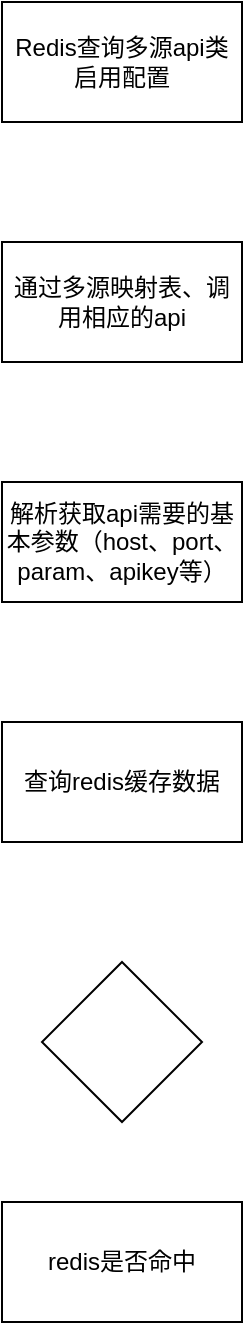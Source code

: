 <mxfile version="15.0.6" type="github">
  <diagram id="t8fjvD5pvAQtDdp1myQy" name="Page-1">
    <mxGraphModel dx="916" dy="540" grid="1" gridSize="10" guides="1" tooltips="1" connect="1" arrows="1" fold="1" page="1" pageScale="1" pageWidth="850" pageHeight="1100" math="0" shadow="0">
      <root>
        <mxCell id="0" />
        <mxCell id="1" parent="0" />
        <mxCell id="1uAjtqzWve0T70O8QY8r-1" value="Redis查询多源api类启用配置" style="rounded=0;whiteSpace=wrap;html=1;" vertex="1" parent="1">
          <mxGeometry x="360" y="240" width="120" height="60" as="geometry" />
        </mxCell>
        <mxCell id="1uAjtqzWve0T70O8QY8r-2" value="通过多源映射表、调用相应的api" style="rounded=0;whiteSpace=wrap;html=1;" vertex="1" parent="1">
          <mxGeometry x="360" y="360" width="120" height="60" as="geometry" />
        </mxCell>
        <mxCell id="1uAjtqzWve0T70O8QY8r-3" value="解析获取api需要的基本参数（host、port、param、apikey等）" style="rounded=0;whiteSpace=wrap;html=1;" vertex="1" parent="1">
          <mxGeometry x="360" y="480" width="120" height="60" as="geometry" />
        </mxCell>
        <mxCell id="1uAjtqzWve0T70O8QY8r-4" value="查询redis缓存数据" style="rounded=0;whiteSpace=wrap;html=1;" vertex="1" parent="1">
          <mxGeometry x="360" y="600" width="120" height="60" as="geometry" />
        </mxCell>
        <mxCell id="1uAjtqzWve0T70O8QY8r-6" value="redis是否命中" style="rounded=0;whiteSpace=wrap;html=1;" vertex="1" parent="1">
          <mxGeometry x="360" y="840" width="120" height="60" as="geometry" />
        </mxCell>
        <mxCell id="1uAjtqzWve0T70O8QY8r-8" value="" style="rhombus;whiteSpace=wrap;html=1;" vertex="1" parent="1">
          <mxGeometry x="380" y="720" width="80" height="80" as="geometry" />
        </mxCell>
      </root>
    </mxGraphModel>
  </diagram>
</mxfile>
